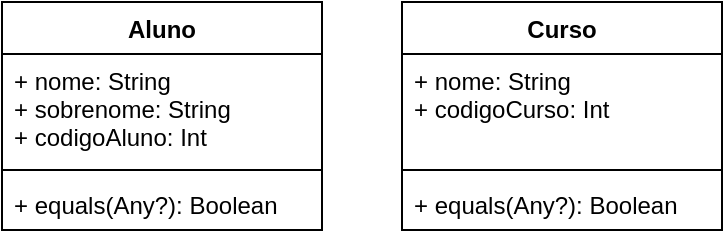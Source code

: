 <mxfile version="13.7.5" type="device"><diagram id="wnTWCG0DN7KBjwDWlvHC" name="Page-1"><mxGraphModel dx="1038" dy="580" grid="1" gridSize="10" guides="1" tooltips="1" connect="1" arrows="1" fold="1" page="1" pageScale="1" pageWidth="827" pageHeight="1169" math="0" shadow="0"><root><mxCell id="0"/><mxCell id="1" parent="0"/><mxCell id="6NqTUDe6gUxeEQi10iVj-1" value="Aluno&#10;" style="swimlane;fontStyle=1;align=center;verticalAlign=top;childLayout=stackLayout;horizontal=1;startSize=26;horizontalStack=0;resizeParent=1;resizeParentMax=0;resizeLast=0;collapsible=1;marginBottom=0;" vertex="1" parent="1"><mxGeometry x="40" y="40" width="160" height="114" as="geometry"><mxRectangle x="140" y="220" width="70" height="26" as="alternateBounds"/></mxGeometry></mxCell><mxCell id="6NqTUDe6gUxeEQi10iVj-2" value="+ nome: String&#10;+ sobrenome: String&#10;+ codigoAluno: Int" style="text;strokeColor=none;fillColor=none;align=left;verticalAlign=top;spacingLeft=4;spacingRight=4;overflow=hidden;rotatable=0;points=[[0,0.5],[1,0.5]];portConstraint=eastwest;" vertex="1" parent="6NqTUDe6gUxeEQi10iVj-1"><mxGeometry y="26" width="160" height="54" as="geometry"/></mxCell><mxCell id="6NqTUDe6gUxeEQi10iVj-3" value="" style="line;strokeWidth=1;fillColor=none;align=left;verticalAlign=middle;spacingTop=-1;spacingLeft=3;spacingRight=3;rotatable=0;labelPosition=right;points=[];portConstraint=eastwest;" vertex="1" parent="6NqTUDe6gUxeEQi10iVj-1"><mxGeometry y="80" width="160" height="8" as="geometry"/></mxCell><mxCell id="6NqTUDe6gUxeEQi10iVj-4" value="+ equals(Any?): Boolean" style="text;strokeColor=none;fillColor=none;align=left;verticalAlign=top;spacingLeft=4;spacingRight=4;overflow=hidden;rotatable=0;points=[[0,0.5],[1,0.5]];portConstraint=eastwest;" vertex="1" parent="6NqTUDe6gUxeEQi10iVj-1"><mxGeometry y="88" width="160" height="26" as="geometry"/></mxCell><mxCell id="6NqTUDe6gUxeEQi10iVj-5" value="Curso" style="swimlane;fontStyle=1;align=center;verticalAlign=top;childLayout=stackLayout;horizontal=1;startSize=26;horizontalStack=0;resizeParent=1;resizeParentMax=0;resizeLast=0;collapsible=1;marginBottom=0;" vertex="1" parent="1"><mxGeometry x="240" y="40" width="160" height="114" as="geometry"/></mxCell><mxCell id="6NqTUDe6gUxeEQi10iVj-6" value="+ nome: String&#10;+ codigoCurso: Int&#10;" style="text;strokeColor=none;fillColor=none;align=left;verticalAlign=top;spacingLeft=4;spacingRight=4;overflow=hidden;rotatable=0;points=[[0,0.5],[1,0.5]];portConstraint=eastwest;" vertex="1" parent="6NqTUDe6gUxeEQi10iVj-5"><mxGeometry y="26" width="160" height="54" as="geometry"/></mxCell><mxCell id="6NqTUDe6gUxeEQi10iVj-7" value="" style="line;strokeWidth=1;fillColor=none;align=left;verticalAlign=middle;spacingTop=-1;spacingLeft=3;spacingRight=3;rotatable=0;labelPosition=right;points=[];portConstraint=eastwest;" vertex="1" parent="6NqTUDe6gUxeEQi10iVj-5"><mxGeometry y="80" width="160" height="8" as="geometry"/></mxCell><mxCell id="6NqTUDe6gUxeEQi10iVj-8" value="+ equals(Any?): Boolean" style="text;strokeColor=none;fillColor=none;align=left;verticalAlign=top;spacingLeft=4;spacingRight=4;overflow=hidden;rotatable=0;points=[[0,0.5],[1,0.5]];portConstraint=eastwest;" vertex="1" parent="6NqTUDe6gUxeEQi10iVj-5"><mxGeometry y="88" width="160" height="26" as="geometry"/></mxCell></root></mxGraphModel></diagram></mxfile>